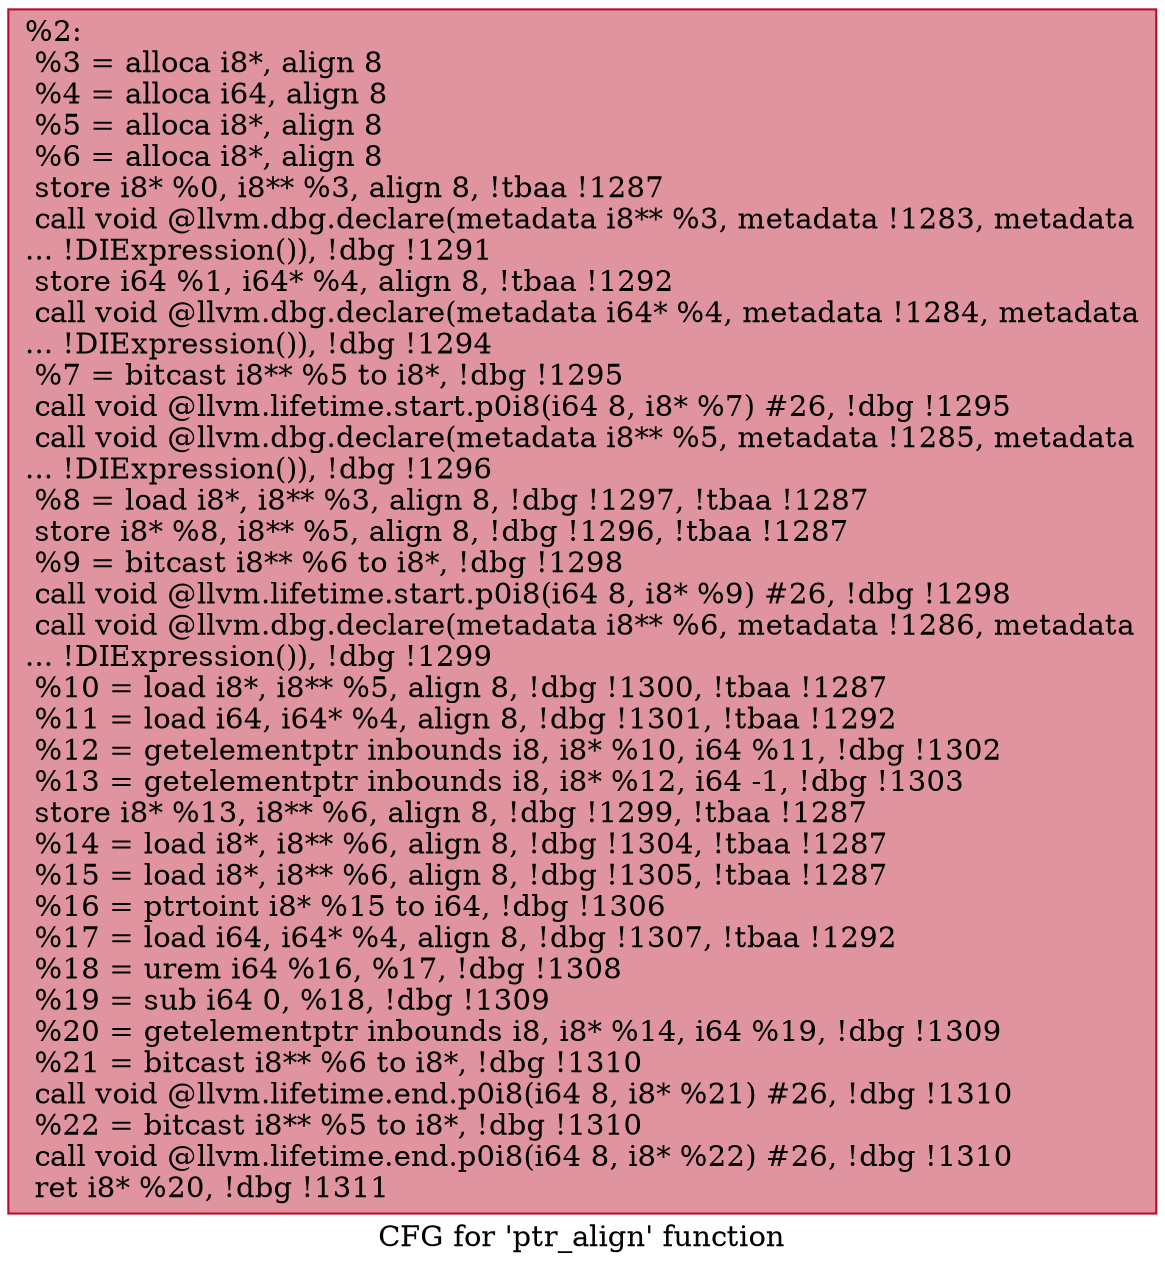 digraph "CFG for 'ptr_align' function" {
	label="CFG for 'ptr_align' function";

	Node0x1de7db0 [shape=record,color="#b70d28ff", style=filled, fillcolor="#b70d2870",label="{%2:\l  %3 = alloca i8*, align 8\l  %4 = alloca i64, align 8\l  %5 = alloca i8*, align 8\l  %6 = alloca i8*, align 8\l  store i8* %0, i8** %3, align 8, !tbaa !1287\l  call void @llvm.dbg.declare(metadata i8** %3, metadata !1283, metadata\l... !DIExpression()), !dbg !1291\l  store i64 %1, i64* %4, align 8, !tbaa !1292\l  call void @llvm.dbg.declare(metadata i64* %4, metadata !1284, metadata\l... !DIExpression()), !dbg !1294\l  %7 = bitcast i8** %5 to i8*, !dbg !1295\l  call void @llvm.lifetime.start.p0i8(i64 8, i8* %7) #26, !dbg !1295\l  call void @llvm.dbg.declare(metadata i8** %5, metadata !1285, metadata\l... !DIExpression()), !dbg !1296\l  %8 = load i8*, i8** %3, align 8, !dbg !1297, !tbaa !1287\l  store i8* %8, i8** %5, align 8, !dbg !1296, !tbaa !1287\l  %9 = bitcast i8** %6 to i8*, !dbg !1298\l  call void @llvm.lifetime.start.p0i8(i64 8, i8* %9) #26, !dbg !1298\l  call void @llvm.dbg.declare(metadata i8** %6, metadata !1286, metadata\l... !DIExpression()), !dbg !1299\l  %10 = load i8*, i8** %5, align 8, !dbg !1300, !tbaa !1287\l  %11 = load i64, i64* %4, align 8, !dbg !1301, !tbaa !1292\l  %12 = getelementptr inbounds i8, i8* %10, i64 %11, !dbg !1302\l  %13 = getelementptr inbounds i8, i8* %12, i64 -1, !dbg !1303\l  store i8* %13, i8** %6, align 8, !dbg !1299, !tbaa !1287\l  %14 = load i8*, i8** %6, align 8, !dbg !1304, !tbaa !1287\l  %15 = load i8*, i8** %6, align 8, !dbg !1305, !tbaa !1287\l  %16 = ptrtoint i8* %15 to i64, !dbg !1306\l  %17 = load i64, i64* %4, align 8, !dbg !1307, !tbaa !1292\l  %18 = urem i64 %16, %17, !dbg !1308\l  %19 = sub i64 0, %18, !dbg !1309\l  %20 = getelementptr inbounds i8, i8* %14, i64 %19, !dbg !1309\l  %21 = bitcast i8** %6 to i8*, !dbg !1310\l  call void @llvm.lifetime.end.p0i8(i64 8, i8* %21) #26, !dbg !1310\l  %22 = bitcast i8** %5 to i8*, !dbg !1310\l  call void @llvm.lifetime.end.p0i8(i64 8, i8* %22) #26, !dbg !1310\l  ret i8* %20, !dbg !1311\l}"];
}
